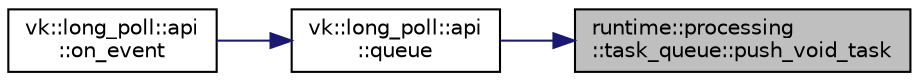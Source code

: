 digraph "runtime::processing::task_queue::push_void_task"
{
 // LATEX_PDF_SIZE
  edge [fontname="Helvetica",fontsize="10",labelfontname="Helvetica",labelfontsize="10"];
  node [fontname="Helvetica",fontsize="10",shape=record];
  rankdir="RL";
  Node1 [label="runtime::processing\l::task_queue::push_void_task",height=0.2,width=0.4,color="black", fillcolor="grey75", style="filled", fontcolor="black",tooltip=" "];
  Node1 -> Node2 [dir="back",color="midnightblue",fontsize="10",style="solid",fontname="Helvetica"];
  Node2 [label="vk::long_poll::api\l::queue",height=0.2,width=0.4,color="black", fillcolor="white", style="filled",URL="$classvk_1_1long__poll_1_1api.html#a4fd62b68507ac5a3bbfea061fb015075",tooltip="Push task to thread pool queue."];
  Node2 -> Node3 [dir="back",color="midnightblue",fontsize="10",style="solid",fontname="Helvetica"];
  Node3 [label="vk::long_poll::api\l::on_event",height=0.2,width=0.4,color="black", fillcolor="white", style="filled",URL="$classvk_1_1long__poll_1_1api.html#a7c1de69b0cc5fad45112413ff8ff647d",tooltip=" "];
}
